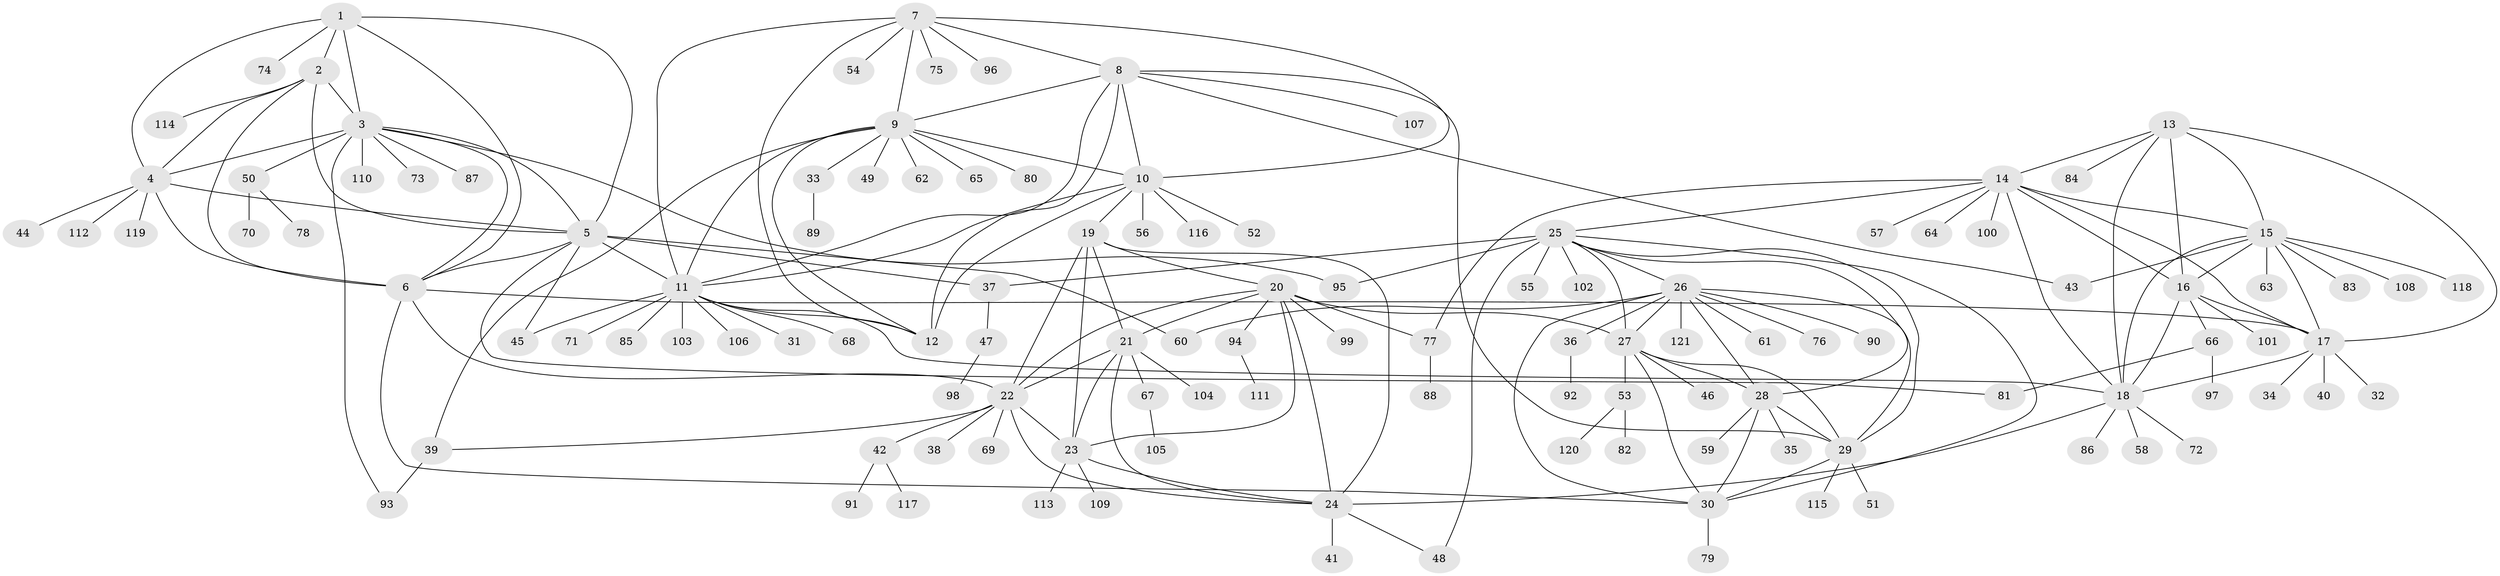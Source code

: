 // Generated by graph-tools (version 1.1) at 2025/50/03/09/25 03:50:34]
// undirected, 121 vertices, 186 edges
graph export_dot {
graph [start="1"]
  node [color=gray90,style=filled];
  1;
  2;
  3;
  4;
  5;
  6;
  7;
  8;
  9;
  10;
  11;
  12;
  13;
  14;
  15;
  16;
  17;
  18;
  19;
  20;
  21;
  22;
  23;
  24;
  25;
  26;
  27;
  28;
  29;
  30;
  31;
  32;
  33;
  34;
  35;
  36;
  37;
  38;
  39;
  40;
  41;
  42;
  43;
  44;
  45;
  46;
  47;
  48;
  49;
  50;
  51;
  52;
  53;
  54;
  55;
  56;
  57;
  58;
  59;
  60;
  61;
  62;
  63;
  64;
  65;
  66;
  67;
  68;
  69;
  70;
  71;
  72;
  73;
  74;
  75;
  76;
  77;
  78;
  79;
  80;
  81;
  82;
  83;
  84;
  85;
  86;
  87;
  88;
  89;
  90;
  91;
  92;
  93;
  94;
  95;
  96;
  97;
  98;
  99;
  100;
  101;
  102;
  103;
  104;
  105;
  106;
  107;
  108;
  109;
  110;
  111;
  112;
  113;
  114;
  115;
  116;
  117;
  118;
  119;
  120;
  121;
  1 -- 2;
  1 -- 3;
  1 -- 4;
  1 -- 5;
  1 -- 6;
  1 -- 74;
  2 -- 3;
  2 -- 4;
  2 -- 5;
  2 -- 6;
  2 -- 114;
  3 -- 4;
  3 -- 5;
  3 -- 6;
  3 -- 50;
  3 -- 73;
  3 -- 87;
  3 -- 93;
  3 -- 95;
  3 -- 110;
  4 -- 5;
  4 -- 6;
  4 -- 44;
  4 -- 112;
  4 -- 119;
  5 -- 6;
  5 -- 11;
  5 -- 37;
  5 -- 45;
  5 -- 60;
  5 -- 81;
  6 -- 17;
  6 -- 22;
  6 -- 30;
  7 -- 8;
  7 -- 9;
  7 -- 10;
  7 -- 11;
  7 -- 12;
  7 -- 54;
  7 -- 75;
  7 -- 96;
  8 -- 9;
  8 -- 10;
  8 -- 11;
  8 -- 12;
  8 -- 29;
  8 -- 43;
  8 -- 107;
  9 -- 10;
  9 -- 11;
  9 -- 12;
  9 -- 33;
  9 -- 39;
  9 -- 49;
  9 -- 62;
  9 -- 65;
  9 -- 80;
  10 -- 11;
  10 -- 12;
  10 -- 19;
  10 -- 52;
  10 -- 56;
  10 -- 116;
  11 -- 12;
  11 -- 18;
  11 -- 31;
  11 -- 45;
  11 -- 68;
  11 -- 71;
  11 -- 85;
  11 -- 103;
  11 -- 106;
  13 -- 14;
  13 -- 15;
  13 -- 16;
  13 -- 17;
  13 -- 18;
  13 -- 84;
  14 -- 15;
  14 -- 16;
  14 -- 17;
  14 -- 18;
  14 -- 25;
  14 -- 57;
  14 -- 64;
  14 -- 77;
  14 -- 100;
  15 -- 16;
  15 -- 17;
  15 -- 18;
  15 -- 43;
  15 -- 63;
  15 -- 83;
  15 -- 108;
  15 -- 118;
  16 -- 17;
  16 -- 18;
  16 -- 66;
  16 -- 101;
  17 -- 18;
  17 -- 32;
  17 -- 34;
  17 -- 40;
  18 -- 24;
  18 -- 58;
  18 -- 72;
  18 -- 86;
  19 -- 20;
  19 -- 21;
  19 -- 22;
  19 -- 23;
  19 -- 24;
  20 -- 21;
  20 -- 22;
  20 -- 23;
  20 -- 24;
  20 -- 27;
  20 -- 77;
  20 -- 94;
  20 -- 99;
  21 -- 22;
  21 -- 23;
  21 -- 24;
  21 -- 67;
  21 -- 104;
  22 -- 23;
  22 -- 24;
  22 -- 38;
  22 -- 39;
  22 -- 42;
  22 -- 69;
  23 -- 24;
  23 -- 109;
  23 -- 113;
  24 -- 41;
  24 -- 48;
  25 -- 26;
  25 -- 27;
  25 -- 28;
  25 -- 29;
  25 -- 30;
  25 -- 37;
  25 -- 48;
  25 -- 55;
  25 -- 95;
  25 -- 102;
  26 -- 27;
  26 -- 28;
  26 -- 29;
  26 -- 30;
  26 -- 36;
  26 -- 60;
  26 -- 61;
  26 -- 76;
  26 -- 90;
  26 -- 121;
  27 -- 28;
  27 -- 29;
  27 -- 30;
  27 -- 46;
  27 -- 53;
  28 -- 29;
  28 -- 30;
  28 -- 35;
  28 -- 59;
  29 -- 30;
  29 -- 51;
  29 -- 115;
  30 -- 79;
  33 -- 89;
  36 -- 92;
  37 -- 47;
  39 -- 93;
  42 -- 91;
  42 -- 117;
  47 -- 98;
  50 -- 70;
  50 -- 78;
  53 -- 82;
  53 -- 120;
  66 -- 81;
  66 -- 97;
  67 -- 105;
  77 -- 88;
  94 -- 111;
}
